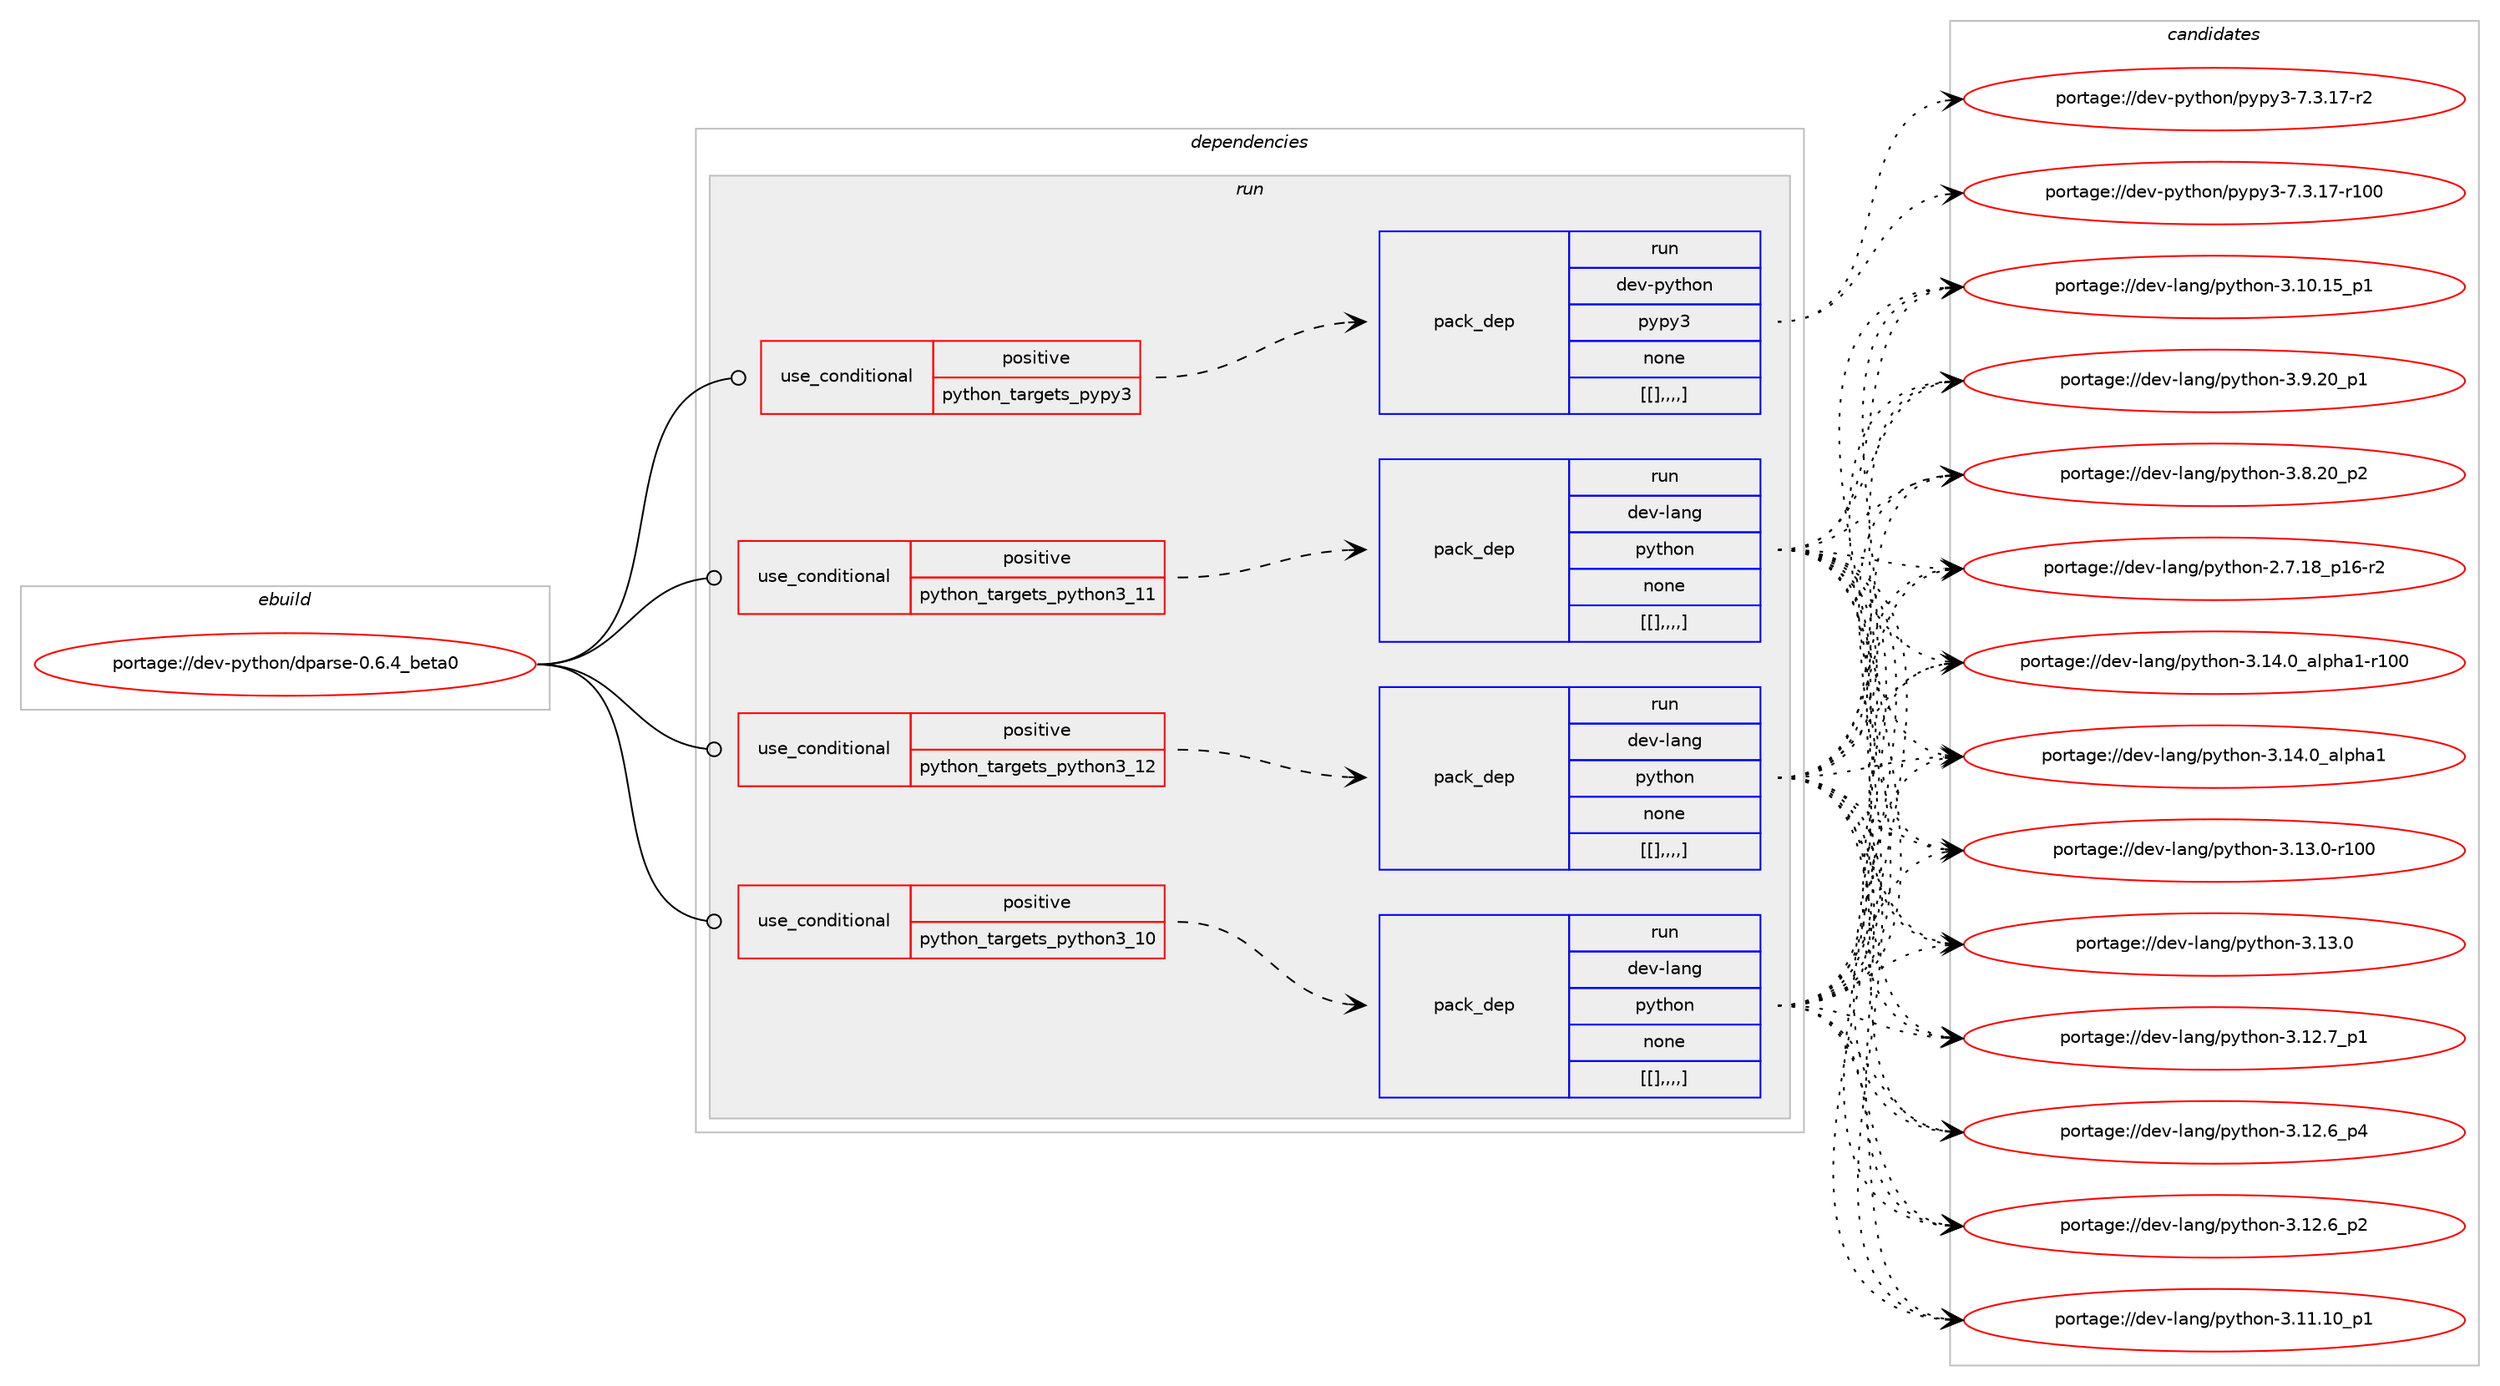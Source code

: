 digraph prolog {

# *************
# Graph options
# *************

newrank=true;
concentrate=true;
compound=true;
graph [rankdir=LR,fontname=Helvetica,fontsize=10,ranksep=1.5];#, ranksep=2.5, nodesep=0.2];
edge  [arrowhead=vee];
node  [fontname=Helvetica,fontsize=10];

# **********
# The ebuild
# **********

subgraph cluster_leftcol {
color=gray;
label=<<i>ebuild</i>>;
id [label="portage://dev-python/dparse-0.6.4_beta0", color=red, width=4, href="../dev-python/dparse-0.6.4_beta0.svg"];
}

# ****************
# The dependencies
# ****************

subgraph cluster_midcol {
color=gray;
label=<<i>dependencies</i>>;
subgraph cluster_compile {
fillcolor="#eeeeee";
style=filled;
label=<<i>compile</i>>;
}
subgraph cluster_compileandrun {
fillcolor="#eeeeee";
style=filled;
label=<<i>compile and run</i>>;
}
subgraph cluster_run {
fillcolor="#eeeeee";
style=filled;
label=<<i>run</i>>;
subgraph cond34713 {
dependency151280 [label=<<TABLE BORDER="0" CELLBORDER="1" CELLSPACING="0" CELLPADDING="4"><TR><TD ROWSPAN="3" CELLPADDING="10">use_conditional</TD></TR><TR><TD>positive</TD></TR><TR><TD>python_targets_pypy3</TD></TR></TABLE>>, shape=none, color=red];
subgraph pack115263 {
dependency151299 [label=<<TABLE BORDER="0" CELLBORDER="1" CELLSPACING="0" CELLPADDING="4" WIDTH="220"><TR><TD ROWSPAN="6" CELLPADDING="30">pack_dep</TD></TR><TR><TD WIDTH="110">run</TD></TR><TR><TD>dev-python</TD></TR><TR><TD>pypy3</TD></TR><TR><TD>none</TD></TR><TR><TD>[[],,,,]</TD></TR></TABLE>>, shape=none, color=blue];
}
dependency151280:e -> dependency151299:w [weight=20,style="dashed",arrowhead="vee"];
}
id:e -> dependency151280:w [weight=20,style="solid",arrowhead="odot"];
subgraph cond34718 {
dependency151327 [label=<<TABLE BORDER="0" CELLBORDER="1" CELLSPACING="0" CELLPADDING="4"><TR><TD ROWSPAN="3" CELLPADDING="10">use_conditional</TD></TR><TR><TD>positive</TD></TR><TR><TD>python_targets_python3_10</TD></TR></TABLE>>, shape=none, color=red];
subgraph pack115285 {
dependency151354 [label=<<TABLE BORDER="0" CELLBORDER="1" CELLSPACING="0" CELLPADDING="4" WIDTH="220"><TR><TD ROWSPAN="6" CELLPADDING="30">pack_dep</TD></TR><TR><TD WIDTH="110">run</TD></TR><TR><TD>dev-lang</TD></TR><TR><TD>python</TD></TR><TR><TD>none</TD></TR><TR><TD>[[],,,,]</TD></TR></TABLE>>, shape=none, color=blue];
}
dependency151327:e -> dependency151354:w [weight=20,style="dashed",arrowhead="vee"];
}
id:e -> dependency151327:w [weight=20,style="solid",arrowhead="odot"];
subgraph cond34742 {
dependency151385 [label=<<TABLE BORDER="0" CELLBORDER="1" CELLSPACING="0" CELLPADDING="4"><TR><TD ROWSPAN="3" CELLPADDING="10">use_conditional</TD></TR><TR><TD>positive</TD></TR><TR><TD>python_targets_python3_11</TD></TR></TABLE>>, shape=none, color=red];
subgraph pack115322 {
dependency151396 [label=<<TABLE BORDER="0" CELLBORDER="1" CELLSPACING="0" CELLPADDING="4" WIDTH="220"><TR><TD ROWSPAN="6" CELLPADDING="30">pack_dep</TD></TR><TR><TD WIDTH="110">run</TD></TR><TR><TD>dev-lang</TD></TR><TR><TD>python</TD></TR><TR><TD>none</TD></TR><TR><TD>[[],,,,]</TD></TR></TABLE>>, shape=none, color=blue];
}
dependency151385:e -> dependency151396:w [weight=20,style="dashed",arrowhead="vee"];
}
id:e -> dependency151385:w [weight=20,style="solid",arrowhead="odot"];
subgraph cond34750 {
dependency151404 [label=<<TABLE BORDER="0" CELLBORDER="1" CELLSPACING="0" CELLPADDING="4"><TR><TD ROWSPAN="3" CELLPADDING="10">use_conditional</TD></TR><TR><TD>positive</TD></TR><TR><TD>python_targets_python3_12</TD></TR></TABLE>>, shape=none, color=red];
subgraph pack115331 {
dependency151412 [label=<<TABLE BORDER="0" CELLBORDER="1" CELLSPACING="0" CELLPADDING="4" WIDTH="220"><TR><TD ROWSPAN="6" CELLPADDING="30">pack_dep</TD></TR><TR><TD WIDTH="110">run</TD></TR><TR><TD>dev-lang</TD></TR><TR><TD>python</TD></TR><TR><TD>none</TD></TR><TR><TD>[[],,,,]</TD></TR></TABLE>>, shape=none, color=blue];
}
dependency151404:e -> dependency151412:w [weight=20,style="dashed",arrowhead="vee"];
}
id:e -> dependency151404:w [weight=20,style="solid",arrowhead="odot"];
}
}

# **************
# The candidates
# **************

subgraph cluster_choices {
rank=same;
color=gray;
label=<<i>candidates</i>>;

subgraph choice115152 {
color=black;
nodesep=1;
choice100101118451121211161041111104711212111212151455546514649554511450 [label="portage://dev-python/pypy3-7.3.17-r2", color=red, width=4,href="../dev-python/pypy3-7.3.17-r2.svg"];
choice1001011184511212111610411111047112121112121514555465146495545114494848 [label="portage://dev-python/pypy3-7.3.17-r100", color=red, width=4,href="../dev-python/pypy3-7.3.17-r100.svg"];
dependency151299:e -> choice100101118451121211161041111104711212111212151455546514649554511450:w [style=dotted,weight="100"];
dependency151299:e -> choice1001011184511212111610411111047112121112121514555465146495545114494848:w [style=dotted,weight="100"];
}
subgraph choice115157 {
color=black;
nodesep=1;
choice100101118451089711010347112121116104111110455146495246489597108112104974945114494848 [label="portage://dev-lang/python-3.14.0_alpha1-r100", color=red, width=4,href="../dev-lang/python-3.14.0_alpha1-r100.svg"];
choice1001011184510897110103471121211161041111104551464952464895971081121049749 [label="portage://dev-lang/python-3.14.0_alpha1", color=red, width=4,href="../dev-lang/python-3.14.0_alpha1.svg"];
choice1001011184510897110103471121211161041111104551464951464845114494848 [label="portage://dev-lang/python-3.13.0-r100", color=red, width=4,href="../dev-lang/python-3.13.0-r100.svg"];
choice10010111845108971101034711212111610411111045514649514648 [label="portage://dev-lang/python-3.13.0", color=red, width=4,href="../dev-lang/python-3.13.0.svg"];
choice100101118451089711010347112121116104111110455146495046559511249 [label="portage://dev-lang/python-3.12.7_p1", color=red, width=4,href="../dev-lang/python-3.12.7_p1.svg"];
choice100101118451089711010347112121116104111110455146495046549511252 [label="portage://dev-lang/python-3.12.6_p4", color=red, width=4,href="../dev-lang/python-3.12.6_p4.svg"];
choice100101118451089711010347112121116104111110455146495046549511250 [label="portage://dev-lang/python-3.12.6_p2", color=red, width=4,href="../dev-lang/python-3.12.6_p2.svg"];
choice10010111845108971101034711212111610411111045514649494649489511249 [label="portage://dev-lang/python-3.11.10_p1", color=red, width=4,href="../dev-lang/python-3.11.10_p1.svg"];
choice10010111845108971101034711212111610411111045514649484649539511249 [label="portage://dev-lang/python-3.10.15_p1", color=red, width=4,href="../dev-lang/python-3.10.15_p1.svg"];
choice100101118451089711010347112121116104111110455146574650489511249 [label="portage://dev-lang/python-3.9.20_p1", color=red, width=4,href="../dev-lang/python-3.9.20_p1.svg"];
choice100101118451089711010347112121116104111110455146564650489511250 [label="portage://dev-lang/python-3.8.20_p2", color=red, width=4,href="../dev-lang/python-3.8.20_p2.svg"];
choice100101118451089711010347112121116104111110455046554649569511249544511450 [label="portage://dev-lang/python-2.7.18_p16-r2", color=red, width=4,href="../dev-lang/python-2.7.18_p16-r2.svg"];
dependency151354:e -> choice100101118451089711010347112121116104111110455146495246489597108112104974945114494848:w [style=dotted,weight="100"];
dependency151354:e -> choice1001011184510897110103471121211161041111104551464952464895971081121049749:w [style=dotted,weight="100"];
dependency151354:e -> choice1001011184510897110103471121211161041111104551464951464845114494848:w [style=dotted,weight="100"];
dependency151354:e -> choice10010111845108971101034711212111610411111045514649514648:w [style=dotted,weight="100"];
dependency151354:e -> choice100101118451089711010347112121116104111110455146495046559511249:w [style=dotted,weight="100"];
dependency151354:e -> choice100101118451089711010347112121116104111110455146495046549511252:w [style=dotted,weight="100"];
dependency151354:e -> choice100101118451089711010347112121116104111110455146495046549511250:w [style=dotted,weight="100"];
dependency151354:e -> choice10010111845108971101034711212111610411111045514649494649489511249:w [style=dotted,weight="100"];
dependency151354:e -> choice10010111845108971101034711212111610411111045514649484649539511249:w [style=dotted,weight="100"];
dependency151354:e -> choice100101118451089711010347112121116104111110455146574650489511249:w [style=dotted,weight="100"];
dependency151354:e -> choice100101118451089711010347112121116104111110455146564650489511250:w [style=dotted,weight="100"];
dependency151354:e -> choice100101118451089711010347112121116104111110455046554649569511249544511450:w [style=dotted,weight="100"];
}
subgraph choice115187 {
color=black;
nodesep=1;
choice100101118451089711010347112121116104111110455146495246489597108112104974945114494848 [label="portage://dev-lang/python-3.14.0_alpha1-r100", color=red, width=4,href="../dev-lang/python-3.14.0_alpha1-r100.svg"];
choice1001011184510897110103471121211161041111104551464952464895971081121049749 [label="portage://dev-lang/python-3.14.0_alpha1", color=red, width=4,href="../dev-lang/python-3.14.0_alpha1.svg"];
choice1001011184510897110103471121211161041111104551464951464845114494848 [label="portage://dev-lang/python-3.13.0-r100", color=red, width=4,href="../dev-lang/python-3.13.0-r100.svg"];
choice10010111845108971101034711212111610411111045514649514648 [label="portage://dev-lang/python-3.13.0", color=red, width=4,href="../dev-lang/python-3.13.0.svg"];
choice100101118451089711010347112121116104111110455146495046559511249 [label="portage://dev-lang/python-3.12.7_p1", color=red, width=4,href="../dev-lang/python-3.12.7_p1.svg"];
choice100101118451089711010347112121116104111110455146495046549511252 [label="portage://dev-lang/python-3.12.6_p4", color=red, width=4,href="../dev-lang/python-3.12.6_p4.svg"];
choice100101118451089711010347112121116104111110455146495046549511250 [label="portage://dev-lang/python-3.12.6_p2", color=red, width=4,href="../dev-lang/python-3.12.6_p2.svg"];
choice10010111845108971101034711212111610411111045514649494649489511249 [label="portage://dev-lang/python-3.11.10_p1", color=red, width=4,href="../dev-lang/python-3.11.10_p1.svg"];
choice10010111845108971101034711212111610411111045514649484649539511249 [label="portage://dev-lang/python-3.10.15_p1", color=red, width=4,href="../dev-lang/python-3.10.15_p1.svg"];
choice100101118451089711010347112121116104111110455146574650489511249 [label="portage://dev-lang/python-3.9.20_p1", color=red, width=4,href="../dev-lang/python-3.9.20_p1.svg"];
choice100101118451089711010347112121116104111110455146564650489511250 [label="portage://dev-lang/python-3.8.20_p2", color=red, width=4,href="../dev-lang/python-3.8.20_p2.svg"];
choice100101118451089711010347112121116104111110455046554649569511249544511450 [label="portage://dev-lang/python-2.7.18_p16-r2", color=red, width=4,href="../dev-lang/python-2.7.18_p16-r2.svg"];
dependency151396:e -> choice100101118451089711010347112121116104111110455146495246489597108112104974945114494848:w [style=dotted,weight="100"];
dependency151396:e -> choice1001011184510897110103471121211161041111104551464952464895971081121049749:w [style=dotted,weight="100"];
dependency151396:e -> choice1001011184510897110103471121211161041111104551464951464845114494848:w [style=dotted,weight="100"];
dependency151396:e -> choice10010111845108971101034711212111610411111045514649514648:w [style=dotted,weight="100"];
dependency151396:e -> choice100101118451089711010347112121116104111110455146495046559511249:w [style=dotted,weight="100"];
dependency151396:e -> choice100101118451089711010347112121116104111110455146495046549511252:w [style=dotted,weight="100"];
dependency151396:e -> choice100101118451089711010347112121116104111110455146495046549511250:w [style=dotted,weight="100"];
dependency151396:e -> choice10010111845108971101034711212111610411111045514649494649489511249:w [style=dotted,weight="100"];
dependency151396:e -> choice10010111845108971101034711212111610411111045514649484649539511249:w [style=dotted,weight="100"];
dependency151396:e -> choice100101118451089711010347112121116104111110455146574650489511249:w [style=dotted,weight="100"];
dependency151396:e -> choice100101118451089711010347112121116104111110455146564650489511250:w [style=dotted,weight="100"];
dependency151396:e -> choice100101118451089711010347112121116104111110455046554649569511249544511450:w [style=dotted,weight="100"];
}
subgraph choice115276 {
color=black;
nodesep=1;
choice100101118451089711010347112121116104111110455146495246489597108112104974945114494848 [label="portage://dev-lang/python-3.14.0_alpha1-r100", color=red, width=4,href="../dev-lang/python-3.14.0_alpha1-r100.svg"];
choice1001011184510897110103471121211161041111104551464952464895971081121049749 [label="portage://dev-lang/python-3.14.0_alpha1", color=red, width=4,href="../dev-lang/python-3.14.0_alpha1.svg"];
choice1001011184510897110103471121211161041111104551464951464845114494848 [label="portage://dev-lang/python-3.13.0-r100", color=red, width=4,href="../dev-lang/python-3.13.0-r100.svg"];
choice10010111845108971101034711212111610411111045514649514648 [label="portage://dev-lang/python-3.13.0", color=red, width=4,href="../dev-lang/python-3.13.0.svg"];
choice100101118451089711010347112121116104111110455146495046559511249 [label="portage://dev-lang/python-3.12.7_p1", color=red, width=4,href="../dev-lang/python-3.12.7_p1.svg"];
choice100101118451089711010347112121116104111110455146495046549511252 [label="portage://dev-lang/python-3.12.6_p4", color=red, width=4,href="../dev-lang/python-3.12.6_p4.svg"];
choice100101118451089711010347112121116104111110455146495046549511250 [label="portage://dev-lang/python-3.12.6_p2", color=red, width=4,href="../dev-lang/python-3.12.6_p2.svg"];
choice10010111845108971101034711212111610411111045514649494649489511249 [label="portage://dev-lang/python-3.11.10_p1", color=red, width=4,href="../dev-lang/python-3.11.10_p1.svg"];
choice10010111845108971101034711212111610411111045514649484649539511249 [label="portage://dev-lang/python-3.10.15_p1", color=red, width=4,href="../dev-lang/python-3.10.15_p1.svg"];
choice100101118451089711010347112121116104111110455146574650489511249 [label="portage://dev-lang/python-3.9.20_p1", color=red, width=4,href="../dev-lang/python-3.9.20_p1.svg"];
choice100101118451089711010347112121116104111110455146564650489511250 [label="portage://dev-lang/python-3.8.20_p2", color=red, width=4,href="../dev-lang/python-3.8.20_p2.svg"];
choice100101118451089711010347112121116104111110455046554649569511249544511450 [label="portage://dev-lang/python-2.7.18_p16-r2", color=red, width=4,href="../dev-lang/python-2.7.18_p16-r2.svg"];
dependency151412:e -> choice100101118451089711010347112121116104111110455146495246489597108112104974945114494848:w [style=dotted,weight="100"];
dependency151412:e -> choice1001011184510897110103471121211161041111104551464952464895971081121049749:w [style=dotted,weight="100"];
dependency151412:e -> choice1001011184510897110103471121211161041111104551464951464845114494848:w [style=dotted,weight="100"];
dependency151412:e -> choice10010111845108971101034711212111610411111045514649514648:w [style=dotted,weight="100"];
dependency151412:e -> choice100101118451089711010347112121116104111110455146495046559511249:w [style=dotted,weight="100"];
dependency151412:e -> choice100101118451089711010347112121116104111110455146495046549511252:w [style=dotted,weight="100"];
dependency151412:e -> choice100101118451089711010347112121116104111110455146495046549511250:w [style=dotted,weight="100"];
dependency151412:e -> choice10010111845108971101034711212111610411111045514649494649489511249:w [style=dotted,weight="100"];
dependency151412:e -> choice10010111845108971101034711212111610411111045514649484649539511249:w [style=dotted,weight="100"];
dependency151412:e -> choice100101118451089711010347112121116104111110455146574650489511249:w [style=dotted,weight="100"];
dependency151412:e -> choice100101118451089711010347112121116104111110455146564650489511250:w [style=dotted,weight="100"];
dependency151412:e -> choice100101118451089711010347112121116104111110455046554649569511249544511450:w [style=dotted,weight="100"];
}
}

}
